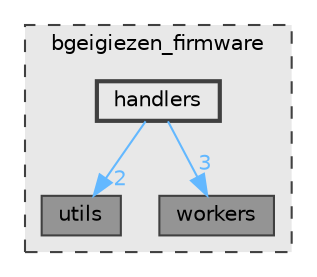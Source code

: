 digraph "bgeigiezen_firmware/handlers"
{
 // LATEX_PDF_SIZE
  bgcolor="transparent";
  edge [fontname=Helvetica,fontsize=10,labelfontname=Helvetica,labelfontsize=10];
  node [fontname=Helvetica,fontsize=10,shape=box,height=0.2,width=0.4];
  compound=true
  subgraph clusterdir_e1eaf1e768829cf4a63747721d8faaf4 {
    graph [ bgcolor="#e8e8e8", pencolor="grey25", label="bgeigiezen_firmware", fontname=Helvetica,fontsize=10 style="filled,dashed", URL="dir_e1eaf1e768829cf4a63747721d8faaf4.html",tooltip=""]
  dir_a24ad72c06e21cd2cd0e24e40f39aea1 [label="utils", fillcolor="#949494", color="grey25", style="filled", URL="dir_a24ad72c06e21cd2cd0e24e40f39aea1.html",tooltip=""];
  dir_d5d1412b4c1b9faa3d16b8867b1e9070 [label="workers", fillcolor="#949494", color="grey25", style="filled", URL="dir_d5d1412b4c1b9faa3d16b8867b1e9070.html",tooltip=""];
  dir_749451a598ecd5c0309d9027278f34c6 [label="handlers", fillcolor="#e8e8e8", color="grey25", style="filled,bold", URL="dir_749451a598ecd5c0309d9027278f34c6.html",tooltip=""];
  }
  dir_749451a598ecd5c0309d9027278f34c6->dir_a24ad72c06e21cd2cd0e24e40f39aea1 [headlabel="2", labeldistance=1.5 headhref="dir_000001_000003.html" color="steelblue1" fontcolor="steelblue1"];
  dir_749451a598ecd5c0309d9027278f34c6->dir_d5d1412b4c1b9faa3d16b8867b1e9070 [headlabel="3", labeldistance=1.5 headhref="dir_000001_000004.html" color="steelblue1" fontcolor="steelblue1"];
}
